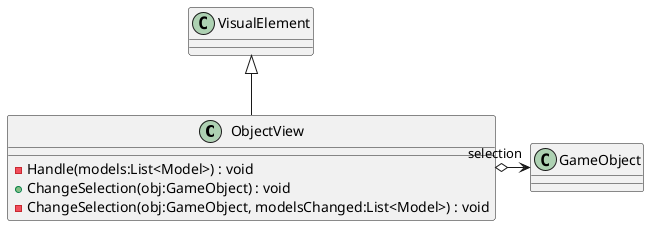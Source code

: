 @startuml
class ObjectView {
    - Handle(models:List<Model>) : void
    + ChangeSelection(obj:GameObject) : void
    - ChangeSelection(obj:GameObject, modelsChanged:List<Model>) : void
}
VisualElement <|-- ObjectView
ObjectView o-> "selection" GameObject
@enduml
